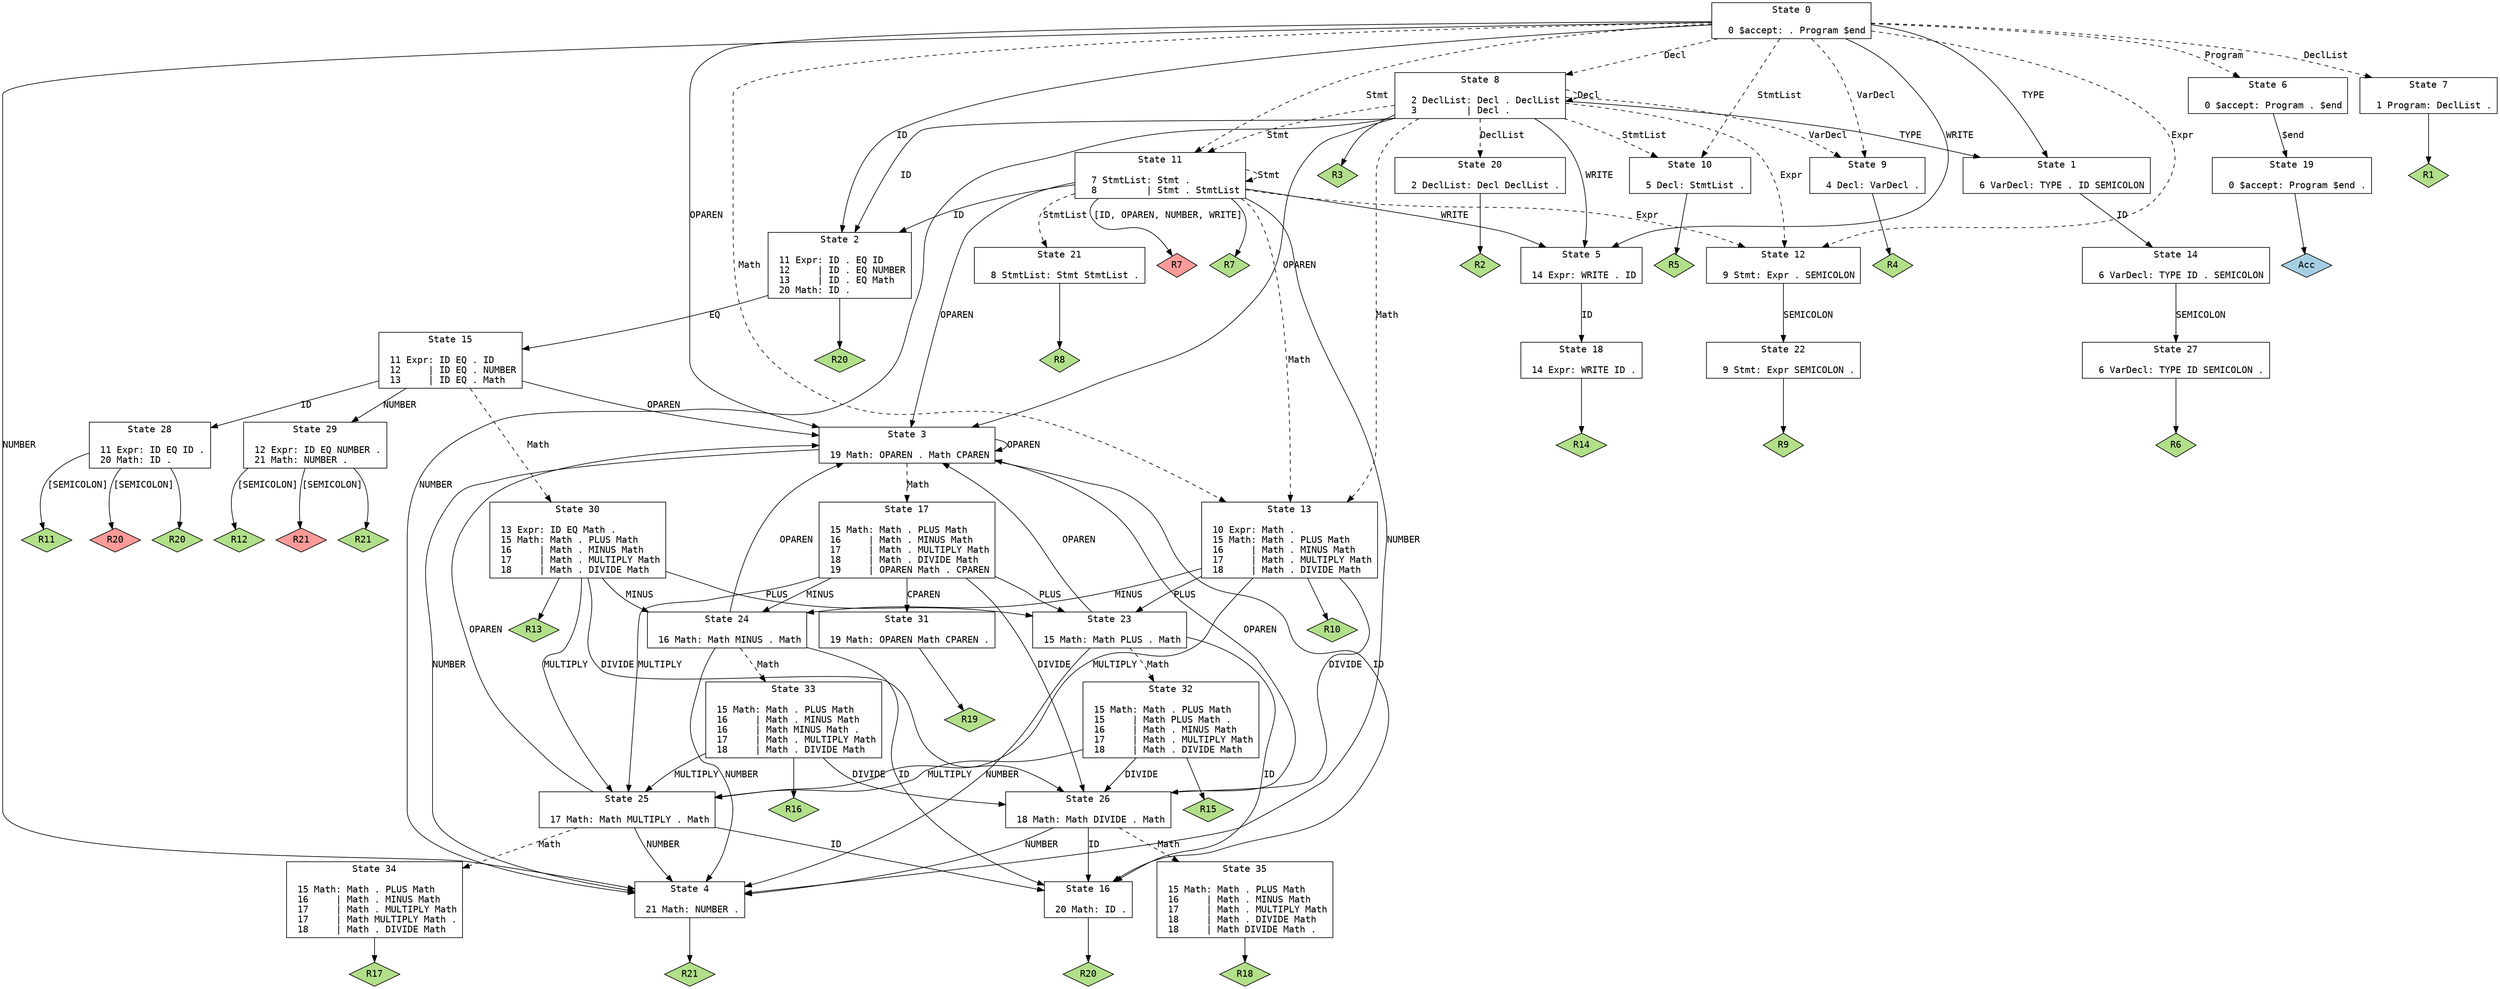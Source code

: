 // Generated by GNU Bison 3.5.1.
// Report bugs to <bug-bison@gnu.org>.
// Home page: <https://www.gnu.org/software/bison/>.

digraph "parser.y"
{
  node [fontname = courier, shape = box, colorscheme = paired6]
  edge [fontname = courier]

  0 [label="State 0\n\l  0 $accept: . Program $end\l"]
  0 -> 1 [style=solid label="TYPE"]
  0 -> 2 [style=solid label="ID"]
  0 -> 3 [style=solid label="OPAREN"]
  0 -> 4 [style=solid label="NUMBER"]
  0 -> 5 [style=solid label="WRITE"]
  0 -> 6 [style=dashed label="Program"]
  0 -> 7 [style=dashed label="DeclList"]
  0 -> 8 [style=dashed label="Decl"]
  0 -> 9 [style=dashed label="VarDecl"]
  0 -> 10 [style=dashed label="StmtList"]
  0 -> 11 [style=dashed label="Stmt"]
  0 -> 12 [style=dashed label="Expr"]
  0 -> 13 [style=dashed label="Math"]
  1 [label="State 1\n\l  6 VarDecl: TYPE . ID SEMICOLON\l"]
  1 -> 14 [style=solid label="ID"]
  2 [label="State 2\n\l 11 Expr: ID . EQ ID\l 12     | ID . EQ NUMBER\l 13     | ID . EQ Math\l 20 Math: ID .\l"]
  2 -> 15 [style=solid label="EQ"]
  2 -> "2R20" [style=solid]
 "2R20" [label="R20", fillcolor=3, shape=diamond, style=filled]
  3 [label="State 3\n\l 19 Math: OPAREN . Math CPAREN\l"]
  3 -> 16 [style=solid label="ID"]
  3 -> 3 [style=solid label="OPAREN"]
  3 -> 4 [style=solid label="NUMBER"]
  3 -> 17 [style=dashed label="Math"]
  4 [label="State 4\n\l 21 Math: NUMBER .\l"]
  4 -> "4R21" [style=solid]
 "4R21" [label="R21", fillcolor=3, shape=diamond, style=filled]
  5 [label="State 5\n\l 14 Expr: WRITE . ID\l"]
  5 -> 18 [style=solid label="ID"]
  6 [label="State 6\n\l  0 $accept: Program . $end\l"]
  6 -> 19 [style=solid label="$end"]
  7 [label="State 7\n\l  1 Program: DeclList .\l"]
  7 -> "7R1" [style=solid]
 "7R1" [label="R1", fillcolor=3, shape=diamond, style=filled]
  8 [label="State 8\n\l  2 DeclList: Decl . DeclList\l  3         | Decl .\l"]
  8 -> 1 [style=solid label="TYPE"]
  8 -> 2 [style=solid label="ID"]
  8 -> 3 [style=solid label="OPAREN"]
  8 -> 4 [style=solid label="NUMBER"]
  8 -> 5 [style=solid label="WRITE"]
  8 -> 20 [style=dashed label="DeclList"]
  8 -> 8 [style=dashed label="Decl"]
  8 -> 9 [style=dashed label="VarDecl"]
  8 -> 10 [style=dashed label="StmtList"]
  8 -> 11 [style=dashed label="Stmt"]
  8 -> 12 [style=dashed label="Expr"]
  8 -> 13 [style=dashed label="Math"]
  8 -> "8R3" [style=solid]
 "8R3" [label="R3", fillcolor=3, shape=diamond, style=filled]
  9 [label="State 9\n\l  4 Decl: VarDecl .\l"]
  9 -> "9R4" [style=solid]
 "9R4" [label="R4", fillcolor=3, shape=diamond, style=filled]
  10 [label="State 10\n\l  5 Decl: StmtList .\l"]
  10 -> "10R5" [style=solid]
 "10R5" [label="R5", fillcolor=3, shape=diamond, style=filled]
  11 [label="State 11\n\l  7 StmtList: Stmt .\l  8         | Stmt . StmtList\l"]
  11 -> 2 [style=solid label="ID"]
  11 -> 3 [style=solid label="OPAREN"]
  11 -> 4 [style=solid label="NUMBER"]
  11 -> 5 [style=solid label="WRITE"]
  11 -> 21 [style=dashed label="StmtList"]
  11 -> 11 [style=dashed label="Stmt"]
  11 -> 12 [style=dashed label="Expr"]
  11 -> 13 [style=dashed label="Math"]
  11 -> "11R7d" [label="[ID, OPAREN, NUMBER, WRITE]", style=solid]
 "11R7d" [label="R7", fillcolor=5, shape=diamond, style=filled]
  11 -> "11R7" [style=solid]
 "11R7" [label="R7", fillcolor=3, shape=diamond, style=filled]
  12 [label="State 12\n\l  9 Stmt: Expr . SEMICOLON\l"]
  12 -> 22 [style=solid label="SEMICOLON"]
  13 [label="State 13\n\l 10 Expr: Math .\l 15 Math: Math . PLUS Math\l 16     | Math . MINUS Math\l 17     | Math . MULTIPLY Math\l 18     | Math . DIVIDE Math\l"]
  13 -> 23 [style=solid label="PLUS"]
  13 -> 24 [style=solid label="MINUS"]
  13 -> 25 [style=solid label="MULTIPLY"]
  13 -> 26 [style=solid label="DIVIDE"]
  13 -> "13R10" [style=solid]
 "13R10" [label="R10", fillcolor=3, shape=diamond, style=filled]
  14 [label="State 14\n\l  6 VarDecl: TYPE ID . SEMICOLON\l"]
  14 -> 27 [style=solid label="SEMICOLON"]
  15 [label="State 15\n\l 11 Expr: ID EQ . ID\l 12     | ID EQ . NUMBER\l 13     | ID EQ . Math\l"]
  15 -> 28 [style=solid label="ID"]
  15 -> 3 [style=solid label="OPAREN"]
  15 -> 29 [style=solid label="NUMBER"]
  15 -> 30 [style=dashed label="Math"]
  16 [label="State 16\n\l 20 Math: ID .\l"]
  16 -> "16R20" [style=solid]
 "16R20" [label="R20", fillcolor=3, shape=diamond, style=filled]
  17 [label="State 17\n\l 15 Math: Math . PLUS Math\l 16     | Math . MINUS Math\l 17     | Math . MULTIPLY Math\l 18     | Math . DIVIDE Math\l 19     | OPAREN Math . CPAREN\l"]
  17 -> 31 [style=solid label="CPAREN"]
  17 -> 23 [style=solid label="PLUS"]
  17 -> 24 [style=solid label="MINUS"]
  17 -> 25 [style=solid label="MULTIPLY"]
  17 -> 26 [style=solid label="DIVIDE"]
  18 [label="State 18\n\l 14 Expr: WRITE ID .\l"]
  18 -> "18R14" [style=solid]
 "18R14" [label="R14", fillcolor=3, shape=diamond, style=filled]
  19 [label="State 19\n\l  0 $accept: Program $end .\l"]
  19 -> "19R0" [style=solid]
 "19R0" [label="Acc", fillcolor=1, shape=diamond, style=filled]
  20 [label="State 20\n\l  2 DeclList: Decl DeclList .\l"]
  20 -> "20R2" [style=solid]
 "20R2" [label="R2", fillcolor=3, shape=diamond, style=filled]
  21 [label="State 21\n\l  8 StmtList: Stmt StmtList .\l"]
  21 -> "21R8" [style=solid]
 "21R8" [label="R8", fillcolor=3, shape=diamond, style=filled]
  22 [label="State 22\n\l  9 Stmt: Expr SEMICOLON .\l"]
  22 -> "22R9" [style=solid]
 "22R9" [label="R9", fillcolor=3, shape=diamond, style=filled]
  23 [label="State 23\n\l 15 Math: Math PLUS . Math\l"]
  23 -> 16 [style=solid label="ID"]
  23 -> 3 [style=solid label="OPAREN"]
  23 -> 4 [style=solid label="NUMBER"]
  23 -> 32 [style=dashed label="Math"]
  24 [label="State 24\n\l 16 Math: Math MINUS . Math\l"]
  24 -> 16 [style=solid label="ID"]
  24 -> 3 [style=solid label="OPAREN"]
  24 -> 4 [style=solid label="NUMBER"]
  24 -> 33 [style=dashed label="Math"]
  25 [label="State 25\n\l 17 Math: Math MULTIPLY . Math\l"]
  25 -> 16 [style=solid label="ID"]
  25 -> 3 [style=solid label="OPAREN"]
  25 -> 4 [style=solid label="NUMBER"]
  25 -> 34 [style=dashed label="Math"]
  26 [label="State 26\n\l 18 Math: Math DIVIDE . Math\l"]
  26 -> 16 [style=solid label="ID"]
  26 -> 3 [style=solid label="OPAREN"]
  26 -> 4 [style=solid label="NUMBER"]
  26 -> 35 [style=dashed label="Math"]
  27 [label="State 27\n\l  6 VarDecl: TYPE ID SEMICOLON .\l"]
  27 -> "27R6" [style=solid]
 "27R6" [label="R6", fillcolor=3, shape=diamond, style=filled]
  28 [label="State 28\n\l 11 Expr: ID EQ ID .\l 20 Math: ID .\l"]
  28 -> "28R11" [label="[SEMICOLON]", style=solid]
 "28R11" [label="R11", fillcolor=3, shape=diamond, style=filled]
  28 -> "28R20d" [label="[SEMICOLON]", style=solid]
 "28R20d" [label="R20", fillcolor=5, shape=diamond, style=filled]
  28 -> "28R20" [style=solid]
 "28R20" [label="R20", fillcolor=3, shape=diamond, style=filled]
  29 [label="State 29\n\l 12 Expr: ID EQ NUMBER .\l 21 Math: NUMBER .\l"]
  29 -> "29R12" [label="[SEMICOLON]", style=solid]
 "29R12" [label="R12", fillcolor=3, shape=diamond, style=filled]
  29 -> "29R21d" [label="[SEMICOLON]", style=solid]
 "29R21d" [label="R21", fillcolor=5, shape=diamond, style=filled]
  29 -> "29R21" [style=solid]
 "29R21" [label="R21", fillcolor=3, shape=diamond, style=filled]
  30 [label="State 30\n\l 13 Expr: ID EQ Math .\l 15 Math: Math . PLUS Math\l 16     | Math . MINUS Math\l 17     | Math . MULTIPLY Math\l 18     | Math . DIVIDE Math\l"]
  30 -> 23 [style=solid label="PLUS"]
  30 -> 24 [style=solid label="MINUS"]
  30 -> 25 [style=solid label="MULTIPLY"]
  30 -> 26 [style=solid label="DIVIDE"]
  30 -> "30R13" [style=solid]
 "30R13" [label="R13", fillcolor=3, shape=diamond, style=filled]
  31 [label="State 31\n\l 19 Math: OPAREN Math CPAREN .\l"]
  31 -> "31R19" [style=solid]
 "31R19" [label="R19", fillcolor=3, shape=diamond, style=filled]
  32 [label="State 32\n\l 15 Math: Math . PLUS Math\l 15     | Math PLUS Math .\l 16     | Math . MINUS Math\l 17     | Math . MULTIPLY Math\l 18     | Math . DIVIDE Math\l"]
  32 -> 25 [style=solid label="MULTIPLY"]
  32 -> 26 [style=solid label="DIVIDE"]
  32 -> "32R15" [style=solid]
 "32R15" [label="R15", fillcolor=3, shape=diamond, style=filled]
  33 [label="State 33\n\l 15 Math: Math . PLUS Math\l 16     | Math . MINUS Math\l 16     | Math MINUS Math .\l 17     | Math . MULTIPLY Math\l 18     | Math . DIVIDE Math\l"]
  33 -> 25 [style=solid label="MULTIPLY"]
  33 -> 26 [style=solid label="DIVIDE"]
  33 -> "33R16" [style=solid]
 "33R16" [label="R16", fillcolor=3, shape=diamond, style=filled]
  34 [label="State 34\n\l 15 Math: Math . PLUS Math\l 16     | Math . MINUS Math\l 17     | Math . MULTIPLY Math\l 17     | Math MULTIPLY Math .\l 18     | Math . DIVIDE Math\l"]
  34 -> "34R17" [style=solid]
 "34R17" [label="R17", fillcolor=3, shape=diamond, style=filled]
  35 [label="State 35\n\l 15 Math: Math . PLUS Math\l 16     | Math . MINUS Math\l 17     | Math . MULTIPLY Math\l 18     | Math . DIVIDE Math\l 18     | Math DIVIDE Math .\l"]
  35 -> "35R18" [style=solid]
 "35R18" [label="R18", fillcolor=3, shape=diamond, style=filled]
}
